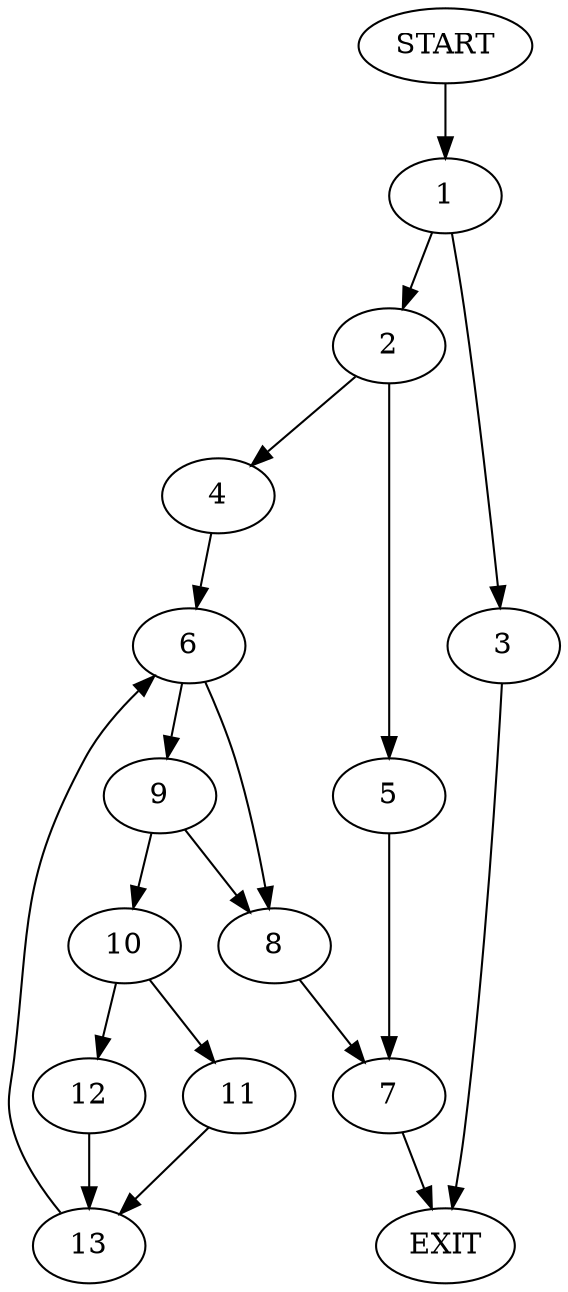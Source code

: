 digraph {
0 [label="START"]
14 [label="EXIT"]
0 -> 1
1 -> 2
1 -> 3
3 -> 14
2 -> 4
2 -> 5
4 -> 6
5 -> 7
6 -> 8
6 -> 9
9 -> 10
9 -> 8
8 -> 7
10 -> 11
10 -> 12
11 -> 13
12 -> 13
13 -> 6
7 -> 14
}
